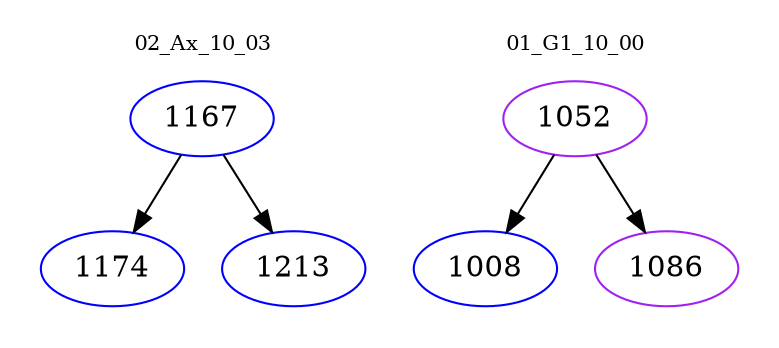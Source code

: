 digraph{
subgraph cluster_0 {
color = white
label = "02_Ax_10_03";
fontsize=10;
T0_1167 [label="1167", color="blue"]
T0_1167 -> T0_1174 [color="black"]
T0_1174 [label="1174", color="blue"]
T0_1167 -> T0_1213 [color="black"]
T0_1213 [label="1213", color="blue"]
}
subgraph cluster_1 {
color = white
label = "01_G1_10_00";
fontsize=10;
T1_1052 [label="1052", color="purple"]
T1_1052 -> T1_1008 [color="black"]
T1_1008 [label="1008", color="blue"]
T1_1052 -> T1_1086 [color="black"]
T1_1086 [label="1086", color="purple"]
}
}

